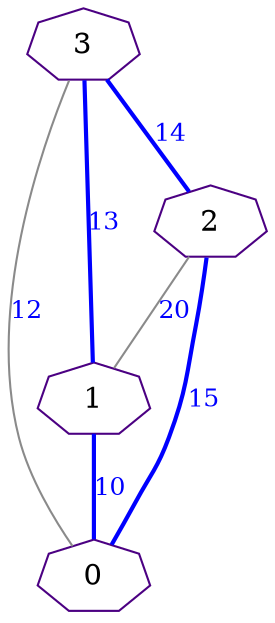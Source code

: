 graph G
{
    edge[color="gray54",fontcolor="blue",fontsize=12, len=3];
    node[color="indigo",fontsize=14, shape="septagon"];

    1 -- 0 [label="10", color=blue, penwidth=2.0];
    2 -- 0 [label="15", color=blue, penwidth=2.0];
    2 -- 1 [label="20"];
    3 -- 0 [label="12"];
    3 -- 1 [label="13", color=blue, penwidth=2.0];
    3 -- 2 [label="14", color=blue, penwidth=2.0];
}